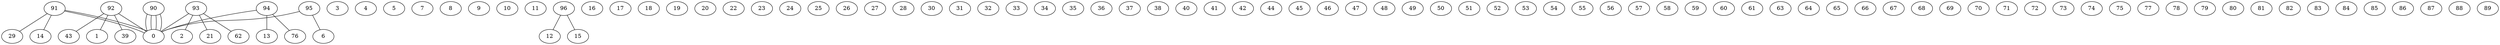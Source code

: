 graph G {
0;
1;
2;
3;
4;
5;
6;
7;
8;
9;
10;
11;
12;
13;
14;
15;
16;
17;
18;
19;
20;
21;
22;
23;
24;
25;
26;
27;
28;
29;
30;
31;
32;
33;
34;
35;
36;
37;
38;
39;
40;
41;
42;
43;
44;
45;
46;
47;
48;
49;
50;
51;
52;
53;
54;
55;
56;
57;
58;
59;
60;
61;
62;
63;
64;
65;
66;
67;
68;
69;
70;
71;
72;
73;
74;
75;
76;
77;
78;
79;
80;
81;
82;
83;
84;
85;
86;
87;
88;
89;
90;
91;
92;
93;
94;
95;
96;
96--12 ;
96--15 ;
95--6 ;
95--0 ;
94--13 ;
94--76 ;
94--0 ;
93--2 ;
93--21 ;
93--62 ;
93--0 ;
92--43 ;
92--39 ;
92--1 ;
92--0 ;
91--14 ;
91--29 ;
91--0 ;
91--0 ;
90--0 ;
90--0 ;
90--0 ;
90--0 ;
}
